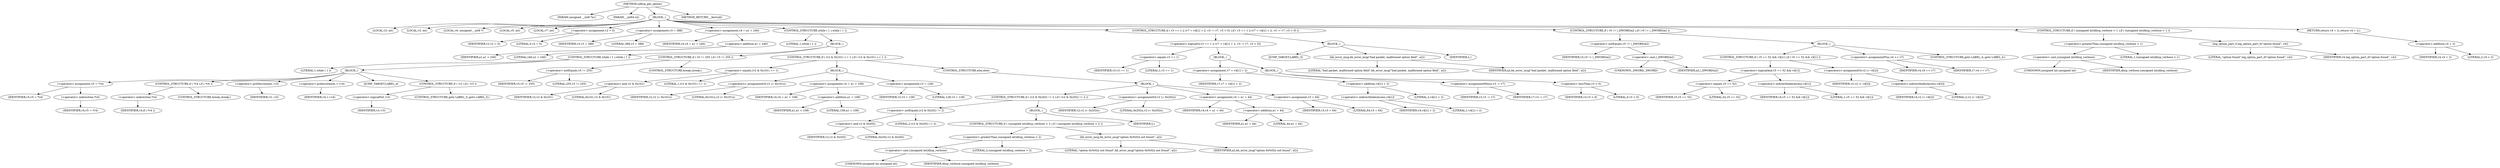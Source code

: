 digraph udhcp_get_option {  
"1000106" [label = "(METHOD,udhcp_get_option)" ]
"1000107" [label = "(PARAM,unsigned __int8 *a1)" ]
"1000108" [label = "(PARAM,__int64 a2)" ]
"1000109" [label = "(BLOCK,,)" ]
"1000110" [label = "(LOCAL,v2: int)" ]
"1000111" [label = "(LOCAL,v3: int)" ]
"1000112" [label = "(LOCAL,v4: unsigned __int8 *)" ]
"1000113" [label = "(LOCAL,v5: int)" ]
"1000114" [label = "(LOCAL,v7: int)" ]
"1000115" [label = "(<operator>.assignment,v2 = 0)" ]
"1000116" [label = "(IDENTIFIER,v2,v2 = 0)" ]
"1000117" [label = "(LITERAL,0,v2 = 0)" ]
"1000118" [label = "(<operator>.assignment,v3 = 388)" ]
"1000119" [label = "(IDENTIFIER,v3,v3 = 388)" ]
"1000120" [label = "(LITERAL,388,v3 = 388)" ]
"1000121" [label = "(<operator>.assignment,v4 = a1 + 240)" ]
"1000122" [label = "(IDENTIFIER,v4,v4 = a1 + 240)" ]
"1000123" [label = "(<operator>.addition,a1 + 240)" ]
"1000124" [label = "(IDENTIFIER,a1,a1 + 240)" ]
"1000125" [label = "(LITERAL,240,a1 + 240)" ]
"1000126" [label = "(CONTROL_STRUCTURE,while ( 1 ),while ( 1 ))" ]
"1000127" [label = "(LITERAL,1,while ( 1 ))" ]
"1000128" [label = "(BLOCK,,)" ]
"1000129" [label = "(CONTROL_STRUCTURE,while ( 1 ),while ( 1 ))" ]
"1000130" [label = "(LITERAL,1,while ( 1 ))" ]
"1000131" [label = "(BLOCK,,)" ]
"1000132" [label = "(<operator>.assignment,v5 = *v4)" ]
"1000133" [label = "(IDENTIFIER,v5,v5 = *v4)" ]
"1000134" [label = "(<operator>.indirection,*v4)" ]
"1000135" [label = "(IDENTIFIER,v4,v5 = *v4)" ]
"1000136" [label = "(CONTROL_STRUCTURE,if ( *v4 ),if ( *v4 ))" ]
"1000137" [label = "(<operator>.indirection,*v4)" ]
"1000138" [label = "(IDENTIFIER,v4,if ( *v4 ))" ]
"1000139" [label = "(CONTROL_STRUCTURE,break;,break;)" ]
"1000140" [label = "(<operator>.preDecrement,--v3)" ]
"1000141" [label = "(IDENTIFIER,v3,--v3)" ]
"1000142" [label = "(<operator>.preIncrement,++v4)" ]
"1000143" [label = "(IDENTIFIER,v4,++v4)" ]
"1000144" [label = "(JUMP_TARGET,LABEL_4)" ]
"1000145" [label = "(CONTROL_STRUCTURE,if ( !v3 ),if ( !v3 ))" ]
"1000146" [label = "(<operator>.logicalNot,!v3)" ]
"1000147" [label = "(IDENTIFIER,v3,!v3)" ]
"1000148" [label = "(CONTROL_STRUCTURE,goto LABEL_5;,goto LABEL_5;)" ]
"1000149" [label = "(CONTROL_STRUCTURE,if ( v5 != 255 ),if ( v5 != 255 ))" ]
"1000150" [label = "(<operator>.notEquals,v5 != 255)" ]
"1000151" [label = "(IDENTIFIER,v5,v5 != 255)" ]
"1000152" [label = "(LITERAL,255,v5 != 255)" ]
"1000153" [label = "(CONTROL_STRUCTURE,break;,break;)" ]
"1000154" [label = "(CONTROL_STRUCTURE,if ( (v2 & 0x101) == 1 ),if ( (v2 & 0x101) == 1 ))" ]
"1000155" [label = "(<operator>.equals,(v2 & 0x101) == 1)" ]
"1000156" [label = "(<operator>.and,v2 & 0x101)" ]
"1000157" [label = "(IDENTIFIER,v2,v2 & 0x101)" ]
"1000158" [label = "(LITERAL,0x101,v2 & 0x101)" ]
"1000159" [label = "(LITERAL,1,(v2 & 0x101) == 1)" ]
"1000160" [label = "(BLOCK,,)" ]
"1000161" [label = "(<operators>.assignmentOr,v2 |= 0x101u)" ]
"1000162" [label = "(IDENTIFIER,v2,v2 |= 0x101u)" ]
"1000163" [label = "(LITERAL,0x101u,v2 |= 0x101u)" ]
"1000164" [label = "(<operator>.assignment,v4 = a1 + 108)" ]
"1000165" [label = "(IDENTIFIER,v4,v4 = a1 + 108)" ]
"1000166" [label = "(<operator>.addition,a1 + 108)" ]
"1000167" [label = "(IDENTIFIER,a1,a1 + 108)" ]
"1000168" [label = "(LITERAL,108,a1 + 108)" ]
"1000169" [label = "(<operator>.assignment,v3 = 128)" ]
"1000170" [label = "(IDENTIFIER,v3,v3 = 128)" ]
"1000171" [label = "(LITERAL,128,v3 = 128)" ]
"1000172" [label = "(CONTROL_STRUCTURE,else,else)" ]
"1000173" [label = "(BLOCK,,)" ]
"1000174" [label = "(CONTROL_STRUCTURE,if ( (v2 & 0x202) != 2 ),if ( (v2 & 0x202) != 2 ))" ]
"1000175" [label = "(<operator>.notEquals,(v2 & 0x202) != 2)" ]
"1000176" [label = "(<operator>.and,v2 & 0x202)" ]
"1000177" [label = "(IDENTIFIER,v2,v2 & 0x202)" ]
"1000178" [label = "(LITERAL,0x202,v2 & 0x202)" ]
"1000179" [label = "(LITERAL,2,(v2 & 0x202) != 2)" ]
"1000180" [label = "(BLOCK,,)" ]
"1000181" [label = "(CONTROL_STRUCTURE,if ( (unsigned int)dhcp_verbose > 2 ),if ( (unsigned int)dhcp_verbose > 2 ))" ]
"1000182" [label = "(<operator>.greaterThan,(unsigned int)dhcp_verbose > 2)" ]
"1000183" [label = "(<operator>.cast,(unsigned int)dhcp_verbose)" ]
"1000184" [label = "(UNKNOWN,unsigned int,unsigned int)" ]
"1000185" [label = "(IDENTIFIER,dhcp_verbose,(unsigned int)dhcp_verbose)" ]
"1000186" [label = "(LITERAL,2,(unsigned int)dhcp_verbose > 2)" ]
"1000187" [label = "(bb_error_msg,bb_error_msg(\"option 0x%02x not found\", a2))" ]
"1000188" [label = "(LITERAL,\"option 0x%02x not found\",bb_error_msg(\"option 0x%02x not found\", a2))" ]
"1000189" [label = "(IDENTIFIER,a2,bb_error_msg(\"option 0x%02x not found\", a2))" ]
"1000190" [label = "(IDENTIFIER,L,)" ]
"1000191" [label = "(<operators>.assignmentOr,v2 |= 0x202u)" ]
"1000192" [label = "(IDENTIFIER,v2,v2 |= 0x202u)" ]
"1000193" [label = "(LITERAL,0x202u,v2 |= 0x202u)" ]
"1000194" [label = "(<operator>.assignment,v4 = a1 + 44)" ]
"1000195" [label = "(IDENTIFIER,v4,v4 = a1 + 44)" ]
"1000196" [label = "(<operator>.addition,a1 + 44)" ]
"1000197" [label = "(IDENTIFIER,a1,a1 + 44)" ]
"1000198" [label = "(LITERAL,44,a1 + 44)" ]
"1000199" [label = "(<operator>.assignment,v3 = 64)" ]
"1000200" [label = "(IDENTIFIER,v3,v3 = 64)" ]
"1000201" [label = "(LITERAL,64,v3 = 64)" ]
"1000202" [label = "(CONTROL_STRUCTURE,if ( v3 == 1 || (v7 = v4[1] + 2, v3 -= v7, v3 < 0) ),if ( v3 == 1 || (v7 = v4[1] + 2, v3 -= v7, v3 < 0) ))" ]
"1000203" [label = "(<operator>.logicalOr,v3 == 1 || (v7 = v4[1] + 2, v3 -= v7, v3 < 0))" ]
"1000204" [label = "(<operator>.equals,v3 == 1)" ]
"1000205" [label = "(IDENTIFIER,v3,v3 == 1)" ]
"1000206" [label = "(LITERAL,1,v3 == 1)" ]
"1000207" [label = "(BLOCK,,)" ]
"1000208" [label = "(<operator>.assignment,v7 = v4[1] + 2)" ]
"1000209" [label = "(IDENTIFIER,v7,v7 = v4[1] + 2)" ]
"1000210" [label = "(<operator>.addition,v4[1] + 2)" ]
"1000211" [label = "(<operator>.indirectIndexAccess,v4[1])" ]
"1000212" [label = "(IDENTIFIER,v4,v4[1] + 2)" ]
"1000213" [label = "(LITERAL,1,v4[1] + 2)" ]
"1000214" [label = "(LITERAL,2,v4[1] + 2)" ]
"1000215" [label = "(BLOCK,,)" ]
"1000216" [label = "(<operator>.assignmentMinus,v3 -= v7)" ]
"1000217" [label = "(IDENTIFIER,v3,v3 -= v7)" ]
"1000218" [label = "(IDENTIFIER,v7,v3 -= v7)" ]
"1000219" [label = "(<operator>.lessThan,v3 < 0)" ]
"1000220" [label = "(IDENTIFIER,v3,v3 < 0)" ]
"1000221" [label = "(LITERAL,0,v3 < 0)" ]
"1000222" [label = "(BLOCK,,)" ]
"1000223" [label = "(JUMP_TARGET,LABEL_5)" ]
"1000224" [label = "(bb_error_msg,bb_error_msg(\"bad packet, malformed option field\", a2))" ]
"1000225" [label = "(LITERAL,\"bad packet, malformed option field\",bb_error_msg(\"bad packet, malformed option field\", a2))" ]
"1000226" [label = "(IDENTIFIER,a2,bb_error_msg(\"bad packet, malformed option field\", a2))" ]
"1000227" [label = "(IDENTIFIER,L,)" ]
"1000228" [label = "(CONTROL_STRUCTURE,if ( v5 != (_DWORD)a2 ),if ( v5 != (_DWORD)a2 ))" ]
"1000229" [label = "(<operator>.notEquals,v5 != (_DWORD)a2)" ]
"1000230" [label = "(IDENTIFIER,v5,v5 != (_DWORD)a2)" ]
"1000231" [label = "(<operator>.cast,(_DWORD)a2)" ]
"1000232" [label = "(UNKNOWN,_DWORD,_DWORD)" ]
"1000233" [label = "(IDENTIFIER,a2,(_DWORD)a2)" ]
"1000234" [label = "(BLOCK,,)" ]
"1000235" [label = "(CONTROL_STRUCTURE,if ( v5 == 52 && v4[1] ),if ( v5 == 52 && v4[1] ))" ]
"1000236" [label = "(<operator>.logicalAnd,v5 == 52 && v4[1])" ]
"1000237" [label = "(<operator>.equals,v5 == 52)" ]
"1000238" [label = "(IDENTIFIER,v5,v5 == 52)" ]
"1000239" [label = "(LITERAL,52,v5 == 52)" ]
"1000240" [label = "(<operator>.indirectIndexAccess,v4[1])" ]
"1000241" [label = "(IDENTIFIER,v4,v5 == 52 && v4[1])" ]
"1000242" [label = "(LITERAL,1,v5 == 52 && v4[1])" ]
"1000243" [label = "(<operators>.assignmentOr,v2 |= v4[2])" ]
"1000244" [label = "(IDENTIFIER,v2,v2 |= v4[2])" ]
"1000245" [label = "(<operator>.indirectIndexAccess,v4[2])" ]
"1000246" [label = "(IDENTIFIER,v4,v2 |= v4[2])" ]
"1000247" [label = "(LITERAL,2,v2 |= v4[2])" ]
"1000248" [label = "(<operator>.assignmentPlus,v4 += v7)" ]
"1000249" [label = "(IDENTIFIER,v4,v4 += v7)" ]
"1000250" [label = "(IDENTIFIER,v7,v4 += v7)" ]
"1000251" [label = "(CONTROL_STRUCTURE,goto LABEL_4;,goto LABEL_4;)" ]
"1000252" [label = "(CONTROL_STRUCTURE,if ( (unsigned int)dhcp_verbose > 1 ),if ( (unsigned int)dhcp_verbose > 1 ))" ]
"1000253" [label = "(<operator>.greaterThan,(unsigned int)dhcp_verbose > 1)" ]
"1000254" [label = "(<operator>.cast,(unsigned int)dhcp_verbose)" ]
"1000255" [label = "(UNKNOWN,unsigned int,unsigned int)" ]
"1000256" [label = "(IDENTIFIER,dhcp_verbose,(unsigned int)dhcp_verbose)" ]
"1000257" [label = "(LITERAL,1,(unsigned int)dhcp_verbose > 1)" ]
"1000258" [label = "(log_option_part_0,log_option_part_0(\"option found\", v4))" ]
"1000259" [label = "(LITERAL,\"option found\",log_option_part_0(\"option found\", v4))" ]
"1000260" [label = "(IDENTIFIER,v4,log_option_part_0(\"option found\", v4))" ]
"1000261" [label = "(RETURN,return v4 + 2;,return v4 + 2;)" ]
"1000262" [label = "(<operator>.addition,v4 + 2)" ]
"1000263" [label = "(IDENTIFIER,v4,v4 + 2)" ]
"1000264" [label = "(LITERAL,2,v4 + 2)" ]
"1000265" [label = "(METHOD_RETURN,__fastcall)" ]
  "1000106" -> "1000107" 
  "1000106" -> "1000108" 
  "1000106" -> "1000109" 
  "1000106" -> "1000265" 
  "1000109" -> "1000110" 
  "1000109" -> "1000111" 
  "1000109" -> "1000112" 
  "1000109" -> "1000113" 
  "1000109" -> "1000114" 
  "1000109" -> "1000115" 
  "1000109" -> "1000118" 
  "1000109" -> "1000121" 
  "1000109" -> "1000126" 
  "1000109" -> "1000202" 
  "1000109" -> "1000228" 
  "1000109" -> "1000252" 
  "1000109" -> "1000261" 
  "1000115" -> "1000116" 
  "1000115" -> "1000117" 
  "1000118" -> "1000119" 
  "1000118" -> "1000120" 
  "1000121" -> "1000122" 
  "1000121" -> "1000123" 
  "1000123" -> "1000124" 
  "1000123" -> "1000125" 
  "1000126" -> "1000127" 
  "1000126" -> "1000128" 
  "1000128" -> "1000129" 
  "1000128" -> "1000149" 
  "1000128" -> "1000154" 
  "1000129" -> "1000130" 
  "1000129" -> "1000131" 
  "1000131" -> "1000132" 
  "1000131" -> "1000136" 
  "1000131" -> "1000140" 
  "1000131" -> "1000142" 
  "1000131" -> "1000144" 
  "1000131" -> "1000145" 
  "1000132" -> "1000133" 
  "1000132" -> "1000134" 
  "1000134" -> "1000135" 
  "1000136" -> "1000137" 
  "1000136" -> "1000139" 
  "1000137" -> "1000138" 
  "1000140" -> "1000141" 
  "1000142" -> "1000143" 
  "1000145" -> "1000146" 
  "1000145" -> "1000148" 
  "1000146" -> "1000147" 
  "1000149" -> "1000150" 
  "1000149" -> "1000153" 
  "1000150" -> "1000151" 
  "1000150" -> "1000152" 
  "1000154" -> "1000155" 
  "1000154" -> "1000160" 
  "1000154" -> "1000172" 
  "1000155" -> "1000156" 
  "1000155" -> "1000159" 
  "1000156" -> "1000157" 
  "1000156" -> "1000158" 
  "1000160" -> "1000161" 
  "1000160" -> "1000164" 
  "1000160" -> "1000169" 
  "1000161" -> "1000162" 
  "1000161" -> "1000163" 
  "1000164" -> "1000165" 
  "1000164" -> "1000166" 
  "1000166" -> "1000167" 
  "1000166" -> "1000168" 
  "1000169" -> "1000170" 
  "1000169" -> "1000171" 
  "1000172" -> "1000173" 
  "1000173" -> "1000174" 
  "1000173" -> "1000191" 
  "1000173" -> "1000194" 
  "1000173" -> "1000199" 
  "1000174" -> "1000175" 
  "1000174" -> "1000180" 
  "1000175" -> "1000176" 
  "1000175" -> "1000179" 
  "1000176" -> "1000177" 
  "1000176" -> "1000178" 
  "1000180" -> "1000181" 
  "1000180" -> "1000190" 
  "1000181" -> "1000182" 
  "1000181" -> "1000187" 
  "1000182" -> "1000183" 
  "1000182" -> "1000186" 
  "1000183" -> "1000184" 
  "1000183" -> "1000185" 
  "1000187" -> "1000188" 
  "1000187" -> "1000189" 
  "1000191" -> "1000192" 
  "1000191" -> "1000193" 
  "1000194" -> "1000195" 
  "1000194" -> "1000196" 
  "1000196" -> "1000197" 
  "1000196" -> "1000198" 
  "1000199" -> "1000200" 
  "1000199" -> "1000201" 
  "1000202" -> "1000203" 
  "1000202" -> "1000222" 
  "1000203" -> "1000204" 
  "1000203" -> "1000207" 
  "1000204" -> "1000205" 
  "1000204" -> "1000206" 
  "1000207" -> "1000208" 
  "1000207" -> "1000215" 
  "1000208" -> "1000209" 
  "1000208" -> "1000210" 
  "1000210" -> "1000211" 
  "1000210" -> "1000214" 
  "1000211" -> "1000212" 
  "1000211" -> "1000213" 
  "1000215" -> "1000216" 
  "1000215" -> "1000219" 
  "1000216" -> "1000217" 
  "1000216" -> "1000218" 
  "1000219" -> "1000220" 
  "1000219" -> "1000221" 
  "1000222" -> "1000223" 
  "1000222" -> "1000224" 
  "1000222" -> "1000227" 
  "1000224" -> "1000225" 
  "1000224" -> "1000226" 
  "1000228" -> "1000229" 
  "1000228" -> "1000234" 
  "1000229" -> "1000230" 
  "1000229" -> "1000231" 
  "1000231" -> "1000232" 
  "1000231" -> "1000233" 
  "1000234" -> "1000235" 
  "1000234" -> "1000248" 
  "1000234" -> "1000251" 
  "1000235" -> "1000236" 
  "1000235" -> "1000243" 
  "1000236" -> "1000237" 
  "1000236" -> "1000240" 
  "1000237" -> "1000238" 
  "1000237" -> "1000239" 
  "1000240" -> "1000241" 
  "1000240" -> "1000242" 
  "1000243" -> "1000244" 
  "1000243" -> "1000245" 
  "1000245" -> "1000246" 
  "1000245" -> "1000247" 
  "1000248" -> "1000249" 
  "1000248" -> "1000250" 
  "1000252" -> "1000253" 
  "1000252" -> "1000258" 
  "1000253" -> "1000254" 
  "1000253" -> "1000257" 
  "1000254" -> "1000255" 
  "1000254" -> "1000256" 
  "1000258" -> "1000259" 
  "1000258" -> "1000260" 
  "1000261" -> "1000262" 
  "1000262" -> "1000263" 
  "1000262" -> "1000264" 
}
